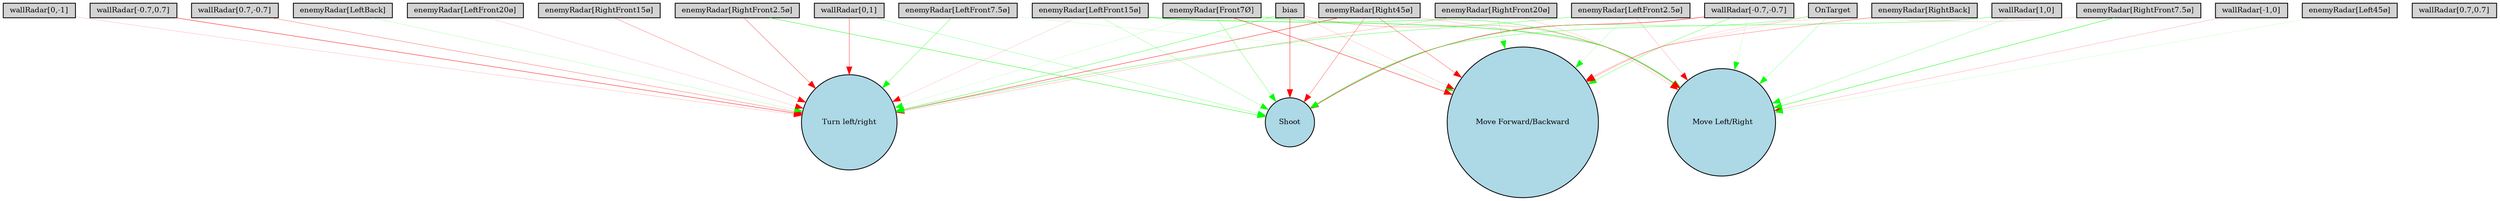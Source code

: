 digraph {
	node [fontsize=9 height=0.2 shape=circle width=0.2]
	"wallRadar[1,0]" [fillcolor=lightgray shape=box style=filled]
	"wallRadar[0,1]" [fillcolor=lightgray shape=box style=filled]
	"wallRadar[-1,0]" [fillcolor=lightgray shape=box style=filled]
	"wallRadar[0,-1]" [fillcolor=lightgray shape=box style=filled]
	"wallRadar[0.7,0.7]" [fillcolor=lightgray shape=box style=filled]
	"wallRadar[-0.7,0.7]" [fillcolor=lightgray shape=box style=filled]
	"wallRadar[-0.7,-0.7]" [fillcolor=lightgray shape=box style=filled]
	"wallRadar[0.7,-0.7]" [fillcolor=lightgray shape=box style=filled]
	"enemyRadar[RightBack]" [fillcolor=lightgray shape=box style=filled]
	"enemyRadar[LeftBack]" [fillcolor=lightgray shape=box style=filled]
	"enemyRadar[Right45ø]" [fillcolor=lightgray shape=box style=filled]
	"enemyRadar[Left45ø]" [fillcolor=lightgray shape=box style=filled]
	"enemyRadar[RightFront20ø]" [fillcolor=lightgray shape=box style=filled]
	"enemyRadar[LeftFront20ø]" [fillcolor=lightgray shape=box style=filled]
	"enemyRadar[RightFront15ø]" [fillcolor=lightgray shape=box style=filled]
	"enemyRadar[LeftFront15ø]" [fillcolor=lightgray shape=box style=filled]
	"enemyRadar[RightFront7.5ø]" [fillcolor=lightgray shape=box style=filled]
	"enemyRadar[LeftFront7.5ø]" [fillcolor=lightgray shape=box style=filled]
	"enemyRadar[RightFront2.5ø]" [fillcolor=lightgray shape=box style=filled]
	"enemyRadar[LeftFront2.5ø]" [fillcolor=lightgray shape=box style=filled]
	"enemyRadar[Front7Ø]" [fillcolor=lightgray shape=box style=filled]
	OnTarget [fillcolor=lightgray shape=box style=filled]
	bias [fillcolor=lightgray shape=box style=filled]
	Shoot [fillcolor=lightblue style=filled]
	"Move Forward/Backward" [fillcolor=lightblue style=filled]
	" Move Left/Right" [fillcolor=lightblue style=filled]
	"Turn left/right" [fillcolor=lightblue style=filled]
	"enemyRadar[Front7Ø]" -> Shoot [color=green penwidth=0.26459906458498117 style=solid]
	"enemyRadar[RightFront20ø]" -> " Move Left/Right" [color=red penwidth=0.12048623943601854 style=solid]
	"wallRadar[0,-1]" -> "Turn left/right" [color=red penwidth=0.13144718028072067 style=solid]
	"enemyRadar[LeftFront2.5ø]" -> "Move Forward/Backward" [color=green penwidth=0.12964471132876804 style=solid]
	"enemyRadar[Left45ø]" -> " Move Left/Right" [color=green penwidth=0.10084549999295454 style=solid]
	"wallRadar[0,1]" -> "Turn left/right" [color=red penwidth=0.36731980682407406 style=solid]
	"enemyRadar[LeftFront2.5ø]" -> " Move Left/Right" [color=red penwidth=0.15778666025229676 style=solid]
	"wallRadar[-0.7,0.7]" -> "Turn left/right" [color=red penwidth=0.47392042005307033 style=solid]
	"enemyRadar[Right45ø]" -> " Move Left/Right" [color=red penwidth=0.14130487751742288 style=solid]
	"wallRadar[-0.7,-0.7]" -> Shoot [color=red penwidth=0.4889983917022265 style=solid]
	bias -> " Move Left/Right" [color=red penwidth=0.19050138433056912 style=solid]
	"wallRadar[0,1]" -> Shoot [color=green penwidth=0.20715100194863195 style=solid]
	"enemyRadar[LeftFront7.5ø]" -> "Turn left/right" [color=green penwidth=0.293219783439796 style=solid]
	"enemyRadar[Right45ø]" -> "Turn left/right" [color=red penwidth=0.4570910846420597 style=solid]
	"enemyRadar[LeftFront2.5ø]" -> "Turn left/right" [color=green penwidth=0.334496530857946 style=solid]
	OnTarget -> Shoot [color=green penwidth=0.27730296824364264 style=solid]
	"wallRadar[-1,0]" -> " Move Left/Right" [color=red penwidth=0.158349395481041 style=solid]
	"wallRadar[-0.7,-0.7]" -> " Move Left/Right" [color=green penwidth=0.11625364706979455 style=solid]
	"enemyRadar[Right45ø]" -> Shoot [color=red penwidth=0.2847324215321071 style=solid]
	"enemyRadar[LeftBack]" -> "Turn left/right" [color=green penwidth=0.14938502883333288 style=solid]
	"enemyRadar[LeftFront15ø]" -> "Turn left/right" [color=red penwidth=0.1047220022629695 style=solid]
	"enemyRadar[RightFront2.5ø]" -> "Turn left/right" [color=red penwidth=0.31733140718569397 style=solid]
	OnTarget -> " Move Left/Right" [color=green penwidth=0.19010263126816207 style=solid]
	"wallRadar[-0.7,-0.7]" -> "Move Forward/Backward" [color=green penwidth=0.2958684866944482 style=solid]
	"wallRadar[0.7,-0.7]" -> "Turn left/right" [color=red penwidth=0.2780007618428364 style=solid]
	"enemyRadar[Right45ø]" -> "Move Forward/Backward" [color=red penwidth=0.2998524605265339 style=solid]
	"wallRadar[1,0]" -> Shoot [color=green penwidth=0.32601234652537703 style=solid]
	"enemyRadar[RightFront2.5ø]" -> Shoot [color=green penwidth=0.44395927294230775 style=solid]
	bias -> "Turn left/right" [color=green penwidth=0.3569739997940813 style=solid]
	"enemyRadar[RightFront7.5ø]" -> "Move Forward/Backward" [color=red penwidth=0.10811450746132027 style=solid]
	"enemyRadar[Front7Ø]" -> " Move Left/Right" [color=green penwidth=0.3948972546092415 style=solid]
	"enemyRadar[LeftFront7.5ø]" -> "Move Forward/Backward" [color=green penwidth=0.10333161127529787 style=solid]
	"enemyRadar[RightBack]" -> "Move Forward/Backward" [color=red penwidth=0.25519628561062646 style=solid]
	"enemyRadar[LeftFront15ø]" -> Shoot [color=green penwidth=0.19013092534665 style=solid]
	"enemyRadar[RightFront15ø]" -> "Turn left/right" [color=red penwidth=0.23496811817119675 style=solid]
	bias -> "Move Forward/Backward" [color=red penwidth=0.1223147673584242 style=solid]
	"wallRadar[1,0]" -> " Move Left/Right" [color=green penwidth=0.20531369945486203 style=solid]
	"enemyRadar[LeftFront15ø]" -> " Move Left/Right" [color=green penwidth=0.5693265749824885 style=solid]
	"enemyRadar[Front7Ø]" -> "Turn left/right" [color=green penwidth=0.10093770547572406 style=solid]
	"enemyRadar[LeftFront20ø]" -> "Turn left/right" [color=red penwidth=0.11282756396152592 style=solid]
	"enemyRadar[RightFront20ø]" -> "Move Forward/Backward" [color=green penwidth=0.21106975647915818 style=solid]
	bias -> Shoot [color=red penwidth=0.4582247701280514 style=solid]
	"enemyRadar[RightFront20ø]" -> "Turn left/right" [color=red penwidth=0.16191646494701034 style=solid]
	"enemyRadar[RightFront7.5ø]" -> " Move Left/Right" [color=green penwidth=0.4600942345757353 style=solid]
	"enemyRadar[Front7Ø]" -> "Move Forward/Backward" [color=red penwidth=0.43581834310336176 style=solid]
	OnTarget -> "Move Forward/Backward" [color=red penwidth=0.10900926990850905 style=solid]
}

